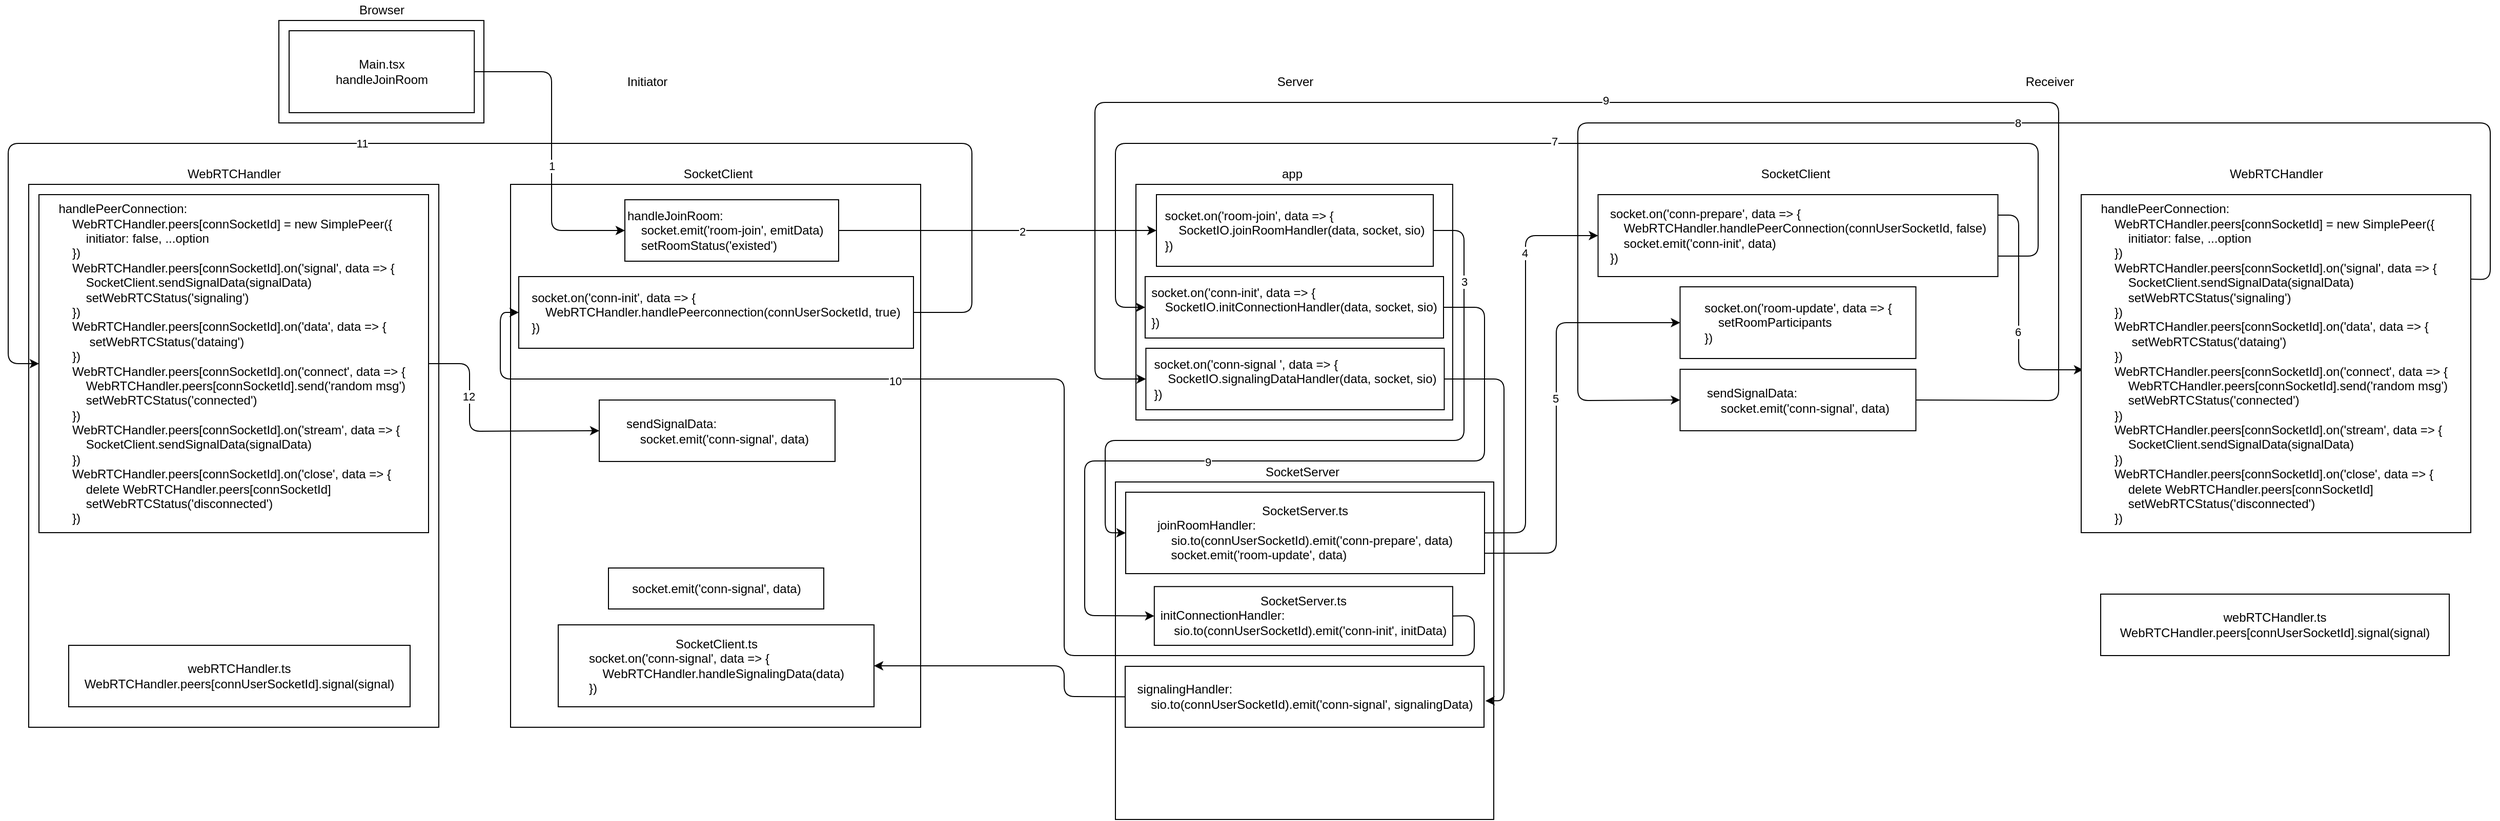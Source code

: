 <mxfile>
    <diagram id="ODK6wR_N5Cge7k6LmodH" name="Page-1">
        <mxGraphModel dx="2060" dy="877" grid="1" gridSize="10" guides="1" tooltips="1" connect="1" arrows="1" fold="1" page="1" pageScale="1" pageWidth="827" pageHeight="1169" math="0" shadow="0">
            <root>
                <mxCell id="0"/>
                <mxCell id="1" parent="0"/>
                <mxCell id="108" value="" style="whiteSpace=wrap;html=1;" parent="1" vertex="1">
                    <mxGeometry x="70" y="200" width="400" height="530" as="geometry"/>
                </mxCell>
                <mxCell id="116" value="" style="whiteSpace=wrap;html=1;" parent="1" vertex="1">
                    <mxGeometry x="1130" y="490.52" width="369" height="329.48" as="geometry"/>
                </mxCell>
                <mxCell id="96" value="SocketClient" style="text;html=1;align=center;verticalAlign=middle;resizable=0;points=[];autosize=1;strokeColor=none;fillColor=none;" parent="1" vertex="1">
                    <mxGeometry x="1753.25" y="180" width="80" height="20" as="geometry"/>
                </mxCell>
                <mxCell id="92" value="`" style="whiteSpace=wrap;html=1;" parent="1" vertex="1">
                    <mxGeometry x="540" y="200" width="400" height="530" as="geometry"/>
                </mxCell>
                <mxCell id="67" value="" style="whiteSpace=wrap;html=1;" parent="1" vertex="1">
                    <mxGeometry x="1150" y="200" width="308.94" height="230" as="geometry"/>
                </mxCell>
                <mxCell id="3" value="" style="rounded=0;whiteSpace=wrap;html=1;" parent="1" vertex="1">
                    <mxGeometry x="314" y="40" width="200" height="100" as="geometry"/>
                </mxCell>
                <mxCell id="5" value="" style="edgeStyle=none;html=1;entryX=0;entryY=0.5;entryDx=0;entryDy=0;" parent="1" source="6" target="124" edge="1">
                    <mxGeometry relative="1" as="geometry">
                        <mxPoint x="640" y="245" as="targetPoint"/>
                        <Array as="points">
                            <mxPoint x="580" y="90"/>
                            <mxPoint x="580" y="245"/>
                        </Array>
                    </mxGeometry>
                </mxCell>
                <mxCell id="77" value="1" style="edgeLabel;html=1;align=center;verticalAlign=middle;resizable=0;points=[];" parent="5" vertex="1" connectable="0">
                    <mxGeometry x="-0.212" y="-3" relative="1" as="geometry">
                        <mxPoint x="3" y="48" as="offset"/>
                    </mxGeometry>
                </mxCell>
                <mxCell id="6" value="Main.tsx&lt;br&gt;handleJoinRoom" style="rounded=0;whiteSpace=wrap;html=1;" parent="1" vertex="1">
                    <mxGeometry x="324" y="50" width="180.63" height="80" as="geometry"/>
                </mxCell>
                <mxCell id="7" value="" style="edgeStyle=none;html=1;exitX=1;exitY=0.5;exitDx=0;exitDy=0;" parent="1" source="124" target="11" edge="1">
                    <mxGeometry relative="1" as="geometry">
                        <mxPoint x="820" y="245" as="sourcePoint"/>
                    </mxGeometry>
                </mxCell>
                <mxCell id="78" value="2" style="edgeLabel;html=1;align=center;verticalAlign=middle;resizable=0;points=[];" parent="7" vertex="1" connectable="0">
                    <mxGeometry x="0.152" y="-1" relative="1" as="geometry">
                        <mxPoint as="offset"/>
                    </mxGeometry>
                </mxCell>
                <mxCell id="69" style="edgeStyle=none;html=1;exitX=1;exitY=0.5;exitDx=0;exitDy=0;entryX=0;entryY=0.5;entryDx=0;entryDy=0;" parent="1" source="11" target="68" edge="1">
                    <mxGeometry relative="1" as="geometry">
                        <Array as="points">
                            <mxPoint x="1470" y="245"/>
                            <mxPoint x="1470" y="450"/>
                            <mxPoint x="1120" y="450"/>
                            <mxPoint x="1120" y="540"/>
                        </Array>
                        <mxPoint x="1120" y="540" as="targetPoint"/>
                    </mxGeometry>
                </mxCell>
                <mxCell id="79" value="3" style="edgeLabel;html=1;align=center;verticalAlign=middle;resizable=0;points=[];" parent="69" vertex="1" connectable="0">
                    <mxGeometry x="0.108" y="-1" relative="1" as="geometry">
                        <mxPoint y="-84" as="offset"/>
                    </mxGeometry>
                </mxCell>
                <mxCell id="97" value="3" style="edgeLabel;html=1;align=center;verticalAlign=middle;resizable=0;points=[];" parent="69" vertex="1" connectable="0">
                    <mxGeometry x="-0.069" y="-1" relative="1" as="geometry">
                        <mxPoint x="60" y="-149" as="offset"/>
                    </mxGeometry>
                </mxCell>
                <mxCell id="137" value="3" style="edgeLabel;html=1;align=center;verticalAlign=middle;resizable=0;points=[];" vertex="1" connectable="0" parent="69">
                    <mxGeometry x="-0.77" relative="1" as="geometry">
                        <mxPoint as="offset"/>
                    </mxGeometry>
                </mxCell>
                <mxCell id="11" value="&lt;div style=&quot;text-align: left&quot;&gt;&lt;span&gt;socket.on('room-join', &lt;/span&gt;&lt;span style=&quot;text-align: left&quot;&gt;data =&amp;gt; {&lt;/span&gt;&lt;/div&gt;&lt;div style=&quot;text-align: left&quot;&gt;&lt;span&gt;&amp;nbsp; &amp;nbsp; SocketIO.joinRoomHandler(data, socket, sio)&lt;/span&gt;&lt;/div&gt;&lt;span&gt;&lt;div style=&quot;text-align: left&quot;&gt;&lt;span&gt;})&lt;/span&gt;&lt;/div&gt;&lt;/span&gt;" style="rounded=0;whiteSpace=wrap;html=1;" parent="1" vertex="1">
                    <mxGeometry x="1170" y="210" width="270" height="70" as="geometry"/>
                </mxCell>
                <mxCell id="106" style="edgeStyle=none;html=1;exitX=1;exitY=0.25;exitDx=0;exitDy=0;entryX=0.005;entryY=0.518;entryDx=0;entryDy=0;entryPerimeter=0;" parent="1" source="18" target="99" edge="1">
                    <mxGeometry relative="1" as="geometry">
                        <Array as="points">
                            <mxPoint x="2011" y="230"/>
                            <mxPoint x="2011" y="381"/>
                        </Array>
                    </mxGeometry>
                </mxCell>
                <mxCell id="114" value="6" style="edgeLabel;html=1;align=center;verticalAlign=middle;resizable=0;points=[];" parent="106" vertex="1" connectable="0">
                    <mxGeometry x="0.146" y="-1" relative="1" as="geometry">
                        <mxPoint as="offset"/>
                    </mxGeometry>
                </mxCell>
                <mxCell id="118" style="edgeStyle=none;html=1;exitX=1;exitY=0.75;exitDx=0;exitDy=0;entryX=0;entryY=0.5;entryDx=0;entryDy=0;" parent="1" source="18" target="61" edge="1">
                    <mxGeometry relative="1" as="geometry">
                        <mxPoint x="1000" y="150" as="targetPoint"/>
                        <Array as="points">
                            <mxPoint x="2030" y="270"/>
                            <mxPoint x="2030" y="160"/>
                            <mxPoint x="1130" y="160"/>
                            <mxPoint x="1130" y="320"/>
                        </Array>
                    </mxGeometry>
                </mxCell>
                <mxCell id="119" value="7" style="edgeLabel;html=1;align=center;verticalAlign=middle;resizable=0;points=[];" parent="118" vertex="1" connectable="0">
                    <mxGeometry x="0.005" y="-2" relative="1" as="geometry">
                        <mxPoint as="offset"/>
                    </mxGeometry>
                </mxCell>
                <mxCell id="18" value="&lt;div style=&quot;text-align: left&quot;&gt;&lt;span&gt;socket.on('conn-prepare', data =&amp;gt; {&lt;/span&gt;&lt;/div&gt;&lt;div style=&quot;text-align: left&quot;&gt;&amp;nbsp; &amp;nbsp; WebRTCHandler.handlePeerConnection(connUserSocketId, false)&lt;/div&gt;&lt;div style=&quot;text-align: left&quot;&gt;&amp;nbsp; &amp;nbsp; socket.emit('conn-init', data)&lt;/div&gt;&lt;div style=&quot;text-align: left&quot;&gt;&lt;span&gt;})&lt;/span&gt;&lt;/div&gt;" style="whiteSpace=wrap;html=1;" parent="1" vertex="1">
                    <mxGeometry x="1600.75" y="210" width="390" height="80" as="geometry"/>
                </mxCell>
                <mxCell id="19" value="&lt;span style=&quot;text-align: left&quot;&gt;socket.on('room-update', data =&amp;gt; {&lt;/span&gt;&lt;br&gt;&lt;div style=&quot;text-align: left&quot;&gt;&lt;span&gt;&amp;nbsp; &amp;nbsp; setRoomParticipants&lt;/span&gt;&lt;/div&gt;&lt;div style=&quot;text-align: left&quot;&gt;&lt;span&gt;})&lt;/span&gt;&lt;/div&gt;" style="whiteSpace=wrap;html=1;" parent="1" vertex="1">
                    <mxGeometry x="1680.75" y="300" width="230" height="70" as="geometry"/>
                </mxCell>
                <mxCell id="20" value="SocketClient" style="text;html=1;align=center;verticalAlign=middle;resizable=0;points=[];autosize=1;strokeColor=none;fillColor=none;" parent="1" vertex="1">
                    <mxGeometry x="701.5" y="180" width="80" height="20" as="geometry"/>
                </mxCell>
                <mxCell id="115" style="edgeStyle=none;html=1;exitX=1;exitY=0.5;exitDx=0;exitDy=0;entryX=1.004;entryY=0.567;entryDx=0;entryDy=0;entryPerimeter=0;" parent="1" source="132" target="32" edge="1">
                    <mxGeometry relative="1" as="geometry">
                        <mxPoint x="1449.0" y="710.125" as="sourcePoint"/>
                        <Array as="points">
                            <mxPoint x="1509" y="390"/>
                            <mxPoint x="1509" y="704"/>
                        </Array>
                    </mxGeometry>
                </mxCell>
                <mxCell id="35" value="" style="edgeStyle=none;html=1;entryX=1;entryY=0.5;entryDx=0;entryDy=0;exitX=0;exitY=0.5;exitDx=0;exitDy=0;" parent="1" source="32" target="42" edge="1">
                    <mxGeometry relative="1" as="geometry">
                        <mxPoint x="1113" y="810" as="targetPoint"/>
                        <Array as="points">
                            <mxPoint x="1080" y="700"/>
                            <mxPoint x="1080" y="670"/>
                        </Array>
                    </mxGeometry>
                </mxCell>
                <mxCell id="32" value="&lt;div style=&quot;text-align: left&quot;&gt;&lt;span&gt;signalingHandler:&lt;/span&gt;&lt;/div&gt;&amp;nbsp; &amp;nbsp; sio.to(connUserSocketId).emit('conn-signal', signalingData)" style="whiteSpace=wrap;html=1;" parent="1" vertex="1">
                    <mxGeometry x="1139.5" y="670.52" width="350" height="59.48" as="geometry"/>
                </mxCell>
                <mxCell id="42" value="SocketClient.ts&lt;br&gt;&lt;div style=&quot;text-align: left&quot;&gt;&lt;span&gt;socket.on('conn-signal', data =&amp;gt; {&lt;br&gt;&amp;nbsp; &amp;nbsp; WebRTCHandler.handleSignalingData(data)&lt;/span&gt;&lt;/div&gt;&lt;div style=&quot;text-align: left&quot;&gt;&lt;span&gt;})&lt;/span&gt;&lt;br&gt;&lt;/div&gt;" style="whiteSpace=wrap;html=1;" parent="1" vertex="1">
                    <mxGeometry x="586.5" y="630" width="308" height="80" as="geometry"/>
                </mxCell>
                <mxCell id="46" value="Browser" style="text;html=1;align=center;verticalAlign=middle;resizable=0;points=[];autosize=1;strokeColor=none;fillColor=none;" parent="1" vertex="1">
                    <mxGeometry x="384.32" y="20" width="60" height="20" as="geometry"/>
                </mxCell>
                <mxCell id="47" value="app" style="text;html=1;align=center;verticalAlign=middle;resizable=0;points=[];autosize=1;strokeColor=none;fillColor=none;" parent="1" vertex="1">
                    <mxGeometry x="1281.82" y="180" width="40" height="20" as="geometry"/>
                </mxCell>
                <mxCell id="49" value="&lt;span style=&quot;text-align: left&quot;&gt;socket.emit('conn-signal', data)&lt;/span&gt;" style="whiteSpace=wrap;html=1;" parent="1" vertex="1">
                    <mxGeometry x="635.5" y="574.5" width="210" height="40" as="geometry"/>
                </mxCell>
                <mxCell id="51" value="Server" style="text;html=1;align=center;verticalAlign=middle;resizable=0;points=[];autosize=1;strokeColor=none;fillColor=none;" parent="1" vertex="1">
                    <mxGeometry x="1280.21" y="90" width="50" height="20" as="geometry"/>
                </mxCell>
                <mxCell id="71" style="edgeStyle=none;html=1;exitX=1;exitY=0.5;exitDx=0;exitDy=0;entryX=0;entryY=0.5;entryDx=0;entryDy=0;" parent="1" source="61" target="70" edge="1">
                    <mxGeometry relative="1" as="geometry">
                        <Array as="points">
                            <mxPoint x="1490" y="320"/>
                            <mxPoint x="1490" y="470"/>
                            <mxPoint x="1100" y="470"/>
                            <mxPoint x="1100" y="621"/>
                        </Array>
                    </mxGeometry>
                </mxCell>
                <mxCell id="127" value="9" style="edgeLabel;html=1;align=center;verticalAlign=middle;resizable=0;points=[];" parent="71" vertex="1" connectable="0">
                    <mxGeometry x="0.227" y="-1" relative="1" as="geometry">
                        <mxPoint x="30" y="2" as="offset"/>
                    </mxGeometry>
                </mxCell>
                <mxCell id="61" value="&lt;div style=&quot;text-align: left&quot;&gt;&lt;span&gt;socket.on('conn-init', data =&amp;gt; {&lt;/span&gt;&lt;/div&gt;&lt;span&gt;&lt;div style=&quot;text-align: left&quot;&gt;&lt;span&gt;&amp;nbsp; &amp;nbsp; SocketIO.initConnectionHandler(data, socket, sio)&lt;/span&gt;&lt;/div&gt;&lt;div style=&quot;text-align: left&quot;&gt;&lt;span&gt;})&lt;/span&gt;&lt;/div&gt;&lt;/span&gt;" style="whiteSpace=wrap;html=1;align=center;" parent="1" vertex="1">
                    <mxGeometry x="1158.98" y="290" width="291.02" height="60" as="geometry"/>
                </mxCell>
                <mxCell id="13" value="SocketServer" style="text;html=1;align=center;verticalAlign=middle;resizable=0;points=[];autosize=1;strokeColor=none;fillColor=none;" parent="1" vertex="1">
                    <mxGeometry x="1266.89" y="470.52" width="90" height="20" as="geometry"/>
                </mxCell>
                <mxCell id="89" style="edgeStyle=none;html=1;exitX=1;exitY=0.5;exitDx=0;exitDy=0;entryX=0;entryY=0.5;entryDx=0;entryDy=0;" parent="1" source="68" target="18" edge="1">
                    <mxGeometry relative="1" as="geometry">
                        <mxPoint x="1572.89" y="260.5" as="targetPoint"/>
                        <Array as="points">
                            <mxPoint x="1530" y="540"/>
                            <mxPoint x="1530" y="250"/>
                        </Array>
                    </mxGeometry>
                </mxCell>
                <mxCell id="94" value="4" style="edgeLabel;html=1;align=center;verticalAlign=middle;resizable=0;points=[];" parent="89" vertex="1" connectable="0">
                    <mxGeometry x="0.074" y="1" relative="1" as="geometry">
                        <mxPoint y="-98" as="offset"/>
                    </mxGeometry>
                </mxCell>
                <mxCell id="93" style="edgeStyle=none;html=1;exitX=1;exitY=0.75;exitDx=0;exitDy=0;entryX=0;entryY=0.5;entryDx=0;entryDy=0;" parent="1" source="68" target="19" edge="1">
                    <mxGeometry relative="1" as="geometry">
                        <Array as="points">
                            <mxPoint x="1560" y="560"/>
                            <mxPoint x="1560" y="335"/>
                        </Array>
                    </mxGeometry>
                </mxCell>
                <mxCell id="112" value="5" style="edgeLabel;html=1;align=center;verticalAlign=middle;resizable=0;points=[];" parent="93" vertex="1" connectable="0">
                    <mxGeometry x="0.065" y="1" relative="1" as="geometry">
                        <mxPoint as="offset"/>
                    </mxGeometry>
                </mxCell>
                <mxCell id="68" value="SocketServer.ts&lt;br&gt;&lt;div style=&quot;text-align: left&quot;&gt;&lt;span&gt;joinRoomHandler:&lt;/span&gt;&lt;/div&gt;&lt;div style=&quot;text-align: left&quot;&gt;&lt;/div&gt;&lt;div style=&quot;text-align: left&quot;&gt;&lt;span&gt;&amp;nbsp; &amp;nbsp;&amp;nbsp;&lt;/span&gt;sio.to(connUserSocketId).emit&lt;span&gt;('conn-prepare', data)&lt;/span&gt;&lt;/div&gt;&lt;div style=&quot;text-align: left&quot;&gt;&lt;span&gt;&amp;nbsp; &amp;nbsp; socket.emit('room-update', data)&lt;/span&gt;&lt;/div&gt;" style="whiteSpace=wrap;html=1;" parent="1" vertex="1">
                    <mxGeometry x="1140" y="500.52" width="350" height="79.48" as="geometry"/>
                </mxCell>
                <mxCell id="73" style="edgeStyle=none;html=1;exitX=1;exitY=0.5;exitDx=0;exitDy=0;entryX=0;entryY=0.5;entryDx=0;entryDy=0;" parent="1" source="70" target="72" edge="1">
                    <mxGeometry relative="1" as="geometry">
                        <Array as="points">
                            <mxPoint x="1480" y="621"/>
                            <mxPoint x="1480" y="660"/>
                            <mxPoint x="1080" y="660"/>
                            <mxPoint x="1080" y="390"/>
                            <mxPoint x="530" y="390"/>
                            <mxPoint x="530" y="325"/>
                        </Array>
                    </mxGeometry>
                </mxCell>
                <mxCell id="128" value="10" style="edgeLabel;html=1;align=center;verticalAlign=middle;resizable=0;points=[];" parent="73" vertex="1" connectable="0">
                    <mxGeometry x="0.314" y="2" relative="1" as="geometry">
                        <mxPoint as="offset"/>
                    </mxGeometry>
                </mxCell>
                <mxCell id="70" value="SocketServer.ts&lt;br&gt;&lt;div style=&quot;text-align: left&quot;&gt;&lt;span&gt;initConnectionHandler:&lt;/span&gt;&lt;/div&gt;&lt;div style=&quot;text-align: left&quot;&gt;&lt;span&gt;&amp;nbsp; &amp;nbsp; sio.to(connUserSocketId).emit('conn-init', initData)&lt;/span&gt;&lt;/div&gt;" style="whiteSpace=wrap;html=1;" parent="1" vertex="1">
                    <mxGeometry x="1167.91" y="592.64" width="291.03" height="57.36" as="geometry"/>
                </mxCell>
                <mxCell id="122" style="edgeStyle=none;html=1;entryX=0;entryY=0.5;entryDx=0;entryDy=0;exitX=1;exitY=0.5;exitDx=0;exitDy=0;" parent="1" source="72" target="136" edge="1">
                    <mxGeometry relative="1" as="geometry">
                        <mxPoint x="80" y="400" as="targetPoint"/>
                        <mxPoint x="930" y="430" as="sourcePoint"/>
                        <Array as="points">
                            <mxPoint x="990" y="325"/>
                            <mxPoint x="990" y="160"/>
                            <mxPoint x="50" y="160"/>
                            <mxPoint x="50" y="375"/>
                        </Array>
                    </mxGeometry>
                </mxCell>
                <mxCell id="123" value="11" style="edgeLabel;html=1;align=center;verticalAlign=middle;resizable=0;points=[];" parent="122" vertex="1" connectable="0">
                    <mxGeometry x="0.148" y="4" relative="1" as="geometry">
                        <mxPoint x="-10" y="-4" as="offset"/>
                    </mxGeometry>
                </mxCell>
                <mxCell id="72" value="&lt;div style=&quot;text-align: left&quot;&gt;&lt;span&gt;socket.on('conn-init', data =&amp;gt; {&lt;/span&gt;&lt;/div&gt;&lt;div style=&quot;text-align: left&quot;&gt;&lt;span&gt;&amp;nbsp; &amp;nbsp; WebRTCHandler.handlePeerconnection(connUserSocketId, true)&lt;/span&gt;&lt;/div&gt;&lt;div style=&quot;text-align: left&quot;&gt;&lt;span&gt;})&lt;/span&gt;&lt;/div&gt;" style="whiteSpace=wrap;html=1;" parent="1" vertex="1">
                    <mxGeometry x="548" y="290" width="385" height="70" as="geometry"/>
                </mxCell>
                <mxCell id="88" value="Initiator" style="text;html=1;align=center;verticalAlign=middle;resizable=0;points=[];autosize=1;strokeColor=none;fillColor=none;" parent="1" vertex="1">
                    <mxGeometry x="648" y="90" width="50" height="20" as="geometry"/>
                </mxCell>
                <mxCell id="90" value="Receiver" style="text;html=1;align=center;verticalAlign=middle;resizable=0;points=[];autosize=1;strokeColor=none;fillColor=none;" parent="1" vertex="1">
                    <mxGeometry x="2010.75" y="90" width="60" height="20" as="geometry"/>
                </mxCell>
                <mxCell id="125" style="edgeStyle=none;html=1;exitX=1;exitY=0.25;exitDx=0;exitDy=0;entryX=0;entryY=0.5;entryDx=0;entryDy=0;" parent="1" source="99" target="117" edge="1">
                    <mxGeometry relative="1" as="geometry">
                        <mxPoint x="2452" y="292.5" as="sourcePoint"/>
                        <mxPoint x="1680.75" y="410.52" as="targetPoint"/>
                        <Array as="points">
                            <mxPoint x="2471" y="293"/>
                            <mxPoint x="2471" y="140"/>
                            <mxPoint x="1581" y="140"/>
                            <mxPoint x="1581" y="411"/>
                        </Array>
                    </mxGeometry>
                </mxCell>
                <mxCell id="126" value="8" style="edgeLabel;html=1;align=center;verticalAlign=middle;resizable=0;points=[];" parent="125" vertex="1" connectable="0">
                    <mxGeometry x="-0.169" y="1" relative="1" as="geometry">
                        <mxPoint x="-38" y="-1" as="offset"/>
                    </mxGeometry>
                </mxCell>
                <mxCell id="99" value="&lt;div style=&quot;text-align: left&quot;&gt;&lt;span&gt;handlePeerConnection:&lt;/span&gt;&lt;/div&gt;&lt;div style=&quot;text-align: left&quot;&gt;&lt;span&gt;&amp;nbsp; &amp;nbsp; WebRTCHandler.peers[connSocketId] = new SimplePeer({&lt;/span&gt;&lt;/div&gt;&lt;div style=&quot;text-align: left&quot;&gt;&lt;span&gt;&lt;span style=&quot;white-space: pre&quot;&gt;&#9;&lt;/span&gt;initiator: false, ...option&lt;br&gt;&lt;/span&gt;&lt;/div&gt;&lt;div style=&quot;text-align: left&quot;&gt;&lt;span&gt;&amp;nbsp; &amp;nbsp; }&lt;/span&gt;&lt;span&gt;)&lt;/span&gt;&lt;/div&gt;&lt;div style=&quot;text-align: left&quot;&gt;&lt;span&gt;&amp;nbsp; &amp;nbsp;&amp;nbsp;&lt;/span&gt;&lt;span&gt;WebRTCHandler.peers[connSocketId].on('signal', data =&amp;gt; {&lt;/span&gt;&lt;/div&gt;&lt;div style=&quot;text-align: left&quot;&gt;&lt;div&gt;&lt;span style=&quot;white-space: pre&quot;&gt;&#9;&lt;/span&gt;SocketClient.sendSignalData(signalData)&lt;/div&gt;&lt;div&gt;&lt;span&gt;&#9;&lt;/span&gt;&lt;span&gt;&#9;&lt;/span&gt;&amp;nbsp;&lt;span&gt;&#9;&lt;/span&gt;&amp;nbsp;&lt;span&gt;&#9;&lt;/span&gt;&amp;nbsp;&lt;span style=&quot;white-space: pre&quot;&gt;&#9;&lt;/span&gt;setWebRTCStatus('signaling')&lt;br&gt;&lt;/div&gt;&lt;div&gt;&amp;nbsp; &amp;nbsp; })&lt;/div&gt;&lt;div&gt;&amp;nbsp; &amp;nbsp;&amp;nbsp;&lt;span&gt;WebRTCHandler.peers[connSocketId].on('data', data =&amp;gt; {&lt;/span&gt;&lt;/div&gt;&lt;div&gt;&lt;span&gt;&amp;nbsp;&amp;nbsp;&lt;span&gt;&amp;nbsp; &amp;nbsp; &amp;nbsp; &amp;nbsp;&lt;/span&gt;setWebRTCStatus('dataing')&lt;/span&gt;&lt;/div&gt;&lt;/div&gt;&lt;div style=&quot;text-align: left&quot;&gt;&lt;div&gt;&lt;div&gt;&amp;nbsp; &amp;nbsp; })&lt;/div&gt;&lt;/div&gt;&lt;div&gt;&amp;nbsp; &amp;nbsp;&amp;nbsp;&lt;span&gt;WebRTCHandler.peers[connSocketId].on('connect', data =&amp;gt; {&lt;/span&gt;&lt;/div&gt;&lt;div&gt;&amp;nbsp;&lt;span&gt;&#9;&lt;/span&gt;&amp;nbsp;&lt;span style=&quot;white-space: pre&quot;&gt;&#9;&lt;/span&gt;WebRTCHandler.peers[connSocketId].send('random msg')&amp;nbsp;&lt;/div&gt;&lt;div&gt;&lt;span&gt;&lt;span style=&quot;white-space: pre&quot;&gt;&#9;&lt;/span&gt;setWebRTCStatus('connected')&lt;/span&gt;&lt;div&gt;&amp;nbsp; &amp;nbsp; })&lt;/div&gt;&lt;/div&gt;&lt;div&gt;&amp;nbsp; &amp;nbsp;&amp;nbsp;&lt;span&gt;WebRTCHandler.peers[connSocketId].on('stream', data =&amp;gt; {&lt;/span&gt;&lt;/div&gt;&lt;div&gt;&lt;span style=&quot;white-space: pre&quot;&gt;&#9;&lt;/span&gt;SocketClient.sendSignalData(signalData)&lt;/div&gt;&lt;/div&gt;&lt;div style=&quot;text-align: left&quot;&gt;&lt;div&gt;&lt;div&gt;&amp;nbsp; &amp;nbsp; })&lt;/div&gt;&lt;/div&gt;&lt;div&gt;&amp;nbsp; &amp;nbsp;&amp;nbsp;&lt;span&gt;WebRTCHandler.peers[connSocketId].on('close', data =&amp;gt; {&lt;/span&gt;&lt;/div&gt;&lt;div&gt;&lt;span&gt;&lt;span style=&quot;white-space: pre&quot;&gt;&#9;&lt;/span&gt;delete WebRTCHandler.peers[connSocketId]&lt;/span&gt;&lt;/div&gt;&lt;div&gt;&lt;span style=&quot;white-space: pre&quot;&gt;&#9;&lt;/span&gt;setWebRTCStatus('disconnected')&lt;br&gt;&lt;/div&gt;&lt;div&gt;&lt;span&gt;&amp;nbsp; &amp;nbsp; })&lt;/span&gt;&lt;/div&gt;&lt;/div&gt;" style="whiteSpace=wrap;html=1;" parent="1" vertex="1">
                    <mxGeometry x="2072" y="210" width="380" height="330" as="geometry"/>
                </mxCell>
                <mxCell id="100" value="webRTCHandler.ts&lt;br&gt;WebRTCHandler.peers[connUserSocketId].signal(signal)" style="whiteSpace=wrap;html=1;" parent="1" vertex="1">
                    <mxGeometry x="2091" y="600" width="340" height="60" as="geometry"/>
                </mxCell>
                <mxCell id="101" value="WebRTCHandler" style="text;html=1;align=center;verticalAlign=middle;resizable=0;points=[];autosize=1;strokeColor=none;fillColor=none;" parent="1" vertex="1">
                    <mxGeometry x="2207" y="180" width="110" height="20" as="geometry"/>
                </mxCell>
                <mxCell id="130" style="edgeStyle=none;html=1;exitX=1;exitY=0.5;exitDx=0;exitDy=0;entryX=0;entryY=0.5;entryDx=0;entryDy=0;" parent="1" source="136" target="129" edge="1">
                    <mxGeometry relative="1" as="geometry">
                        <mxPoint x="460" y="400" as="sourcePoint"/>
                        <Array as="points">
                            <mxPoint x="500" y="375"/>
                            <mxPoint x="500" y="441"/>
                        </Array>
                    </mxGeometry>
                </mxCell>
                <mxCell id="131" value="12" style="edgeLabel;html=1;align=center;verticalAlign=middle;resizable=0;points=[];" parent="130" vertex="1" connectable="0">
                    <mxGeometry x="-0.381" relative="1" as="geometry">
                        <mxPoint x="-1" as="offset"/>
                    </mxGeometry>
                </mxCell>
                <mxCell id="110" value="webRTCHandler.ts&lt;br&gt;WebRTCHandler.peers[connUserSocketId].signal(signal)" style="whiteSpace=wrap;html=1;" parent="1" vertex="1">
                    <mxGeometry x="109" y="650" width="333" height="60" as="geometry"/>
                </mxCell>
                <mxCell id="111" value="WebRTCHandler" style="text;html=1;align=center;verticalAlign=middle;resizable=0;points=[];autosize=1;strokeColor=none;fillColor=none;" parent="1" vertex="1">
                    <mxGeometry x="215" y="180" width="110" height="20" as="geometry"/>
                </mxCell>
                <mxCell id="133" style="edgeStyle=none;html=1;exitX=1;exitY=0.5;exitDx=0;exitDy=0;entryX=0;entryY=0.5;entryDx=0;entryDy=0;" parent="1" source="117" target="132" edge="1">
                    <mxGeometry relative="1" as="geometry">
                        <mxPoint x="975.6" y="120" as="targetPoint"/>
                        <Array as="points">
                            <mxPoint x="2050" y="411"/>
                            <mxPoint x="2050" y="120"/>
                            <mxPoint x="1110" y="120"/>
                            <mxPoint x="1110" y="390"/>
                        </Array>
                    </mxGeometry>
                </mxCell>
                <mxCell id="135" value="9" style="edgeLabel;html=1;align=center;verticalAlign=middle;resizable=0;points=[];" parent="133" vertex="1" connectable="0">
                    <mxGeometry x="0.033" y="-2" relative="1" as="geometry">
                        <mxPoint as="offset"/>
                    </mxGeometry>
                </mxCell>
                <mxCell id="117" value="&lt;div style=&quot;text-align: left&quot;&gt;&lt;span&gt;sendSignalData:&lt;/span&gt;&lt;br&gt;&lt;/div&gt;&lt;div style=&quot;text-align: left&quot;&gt;&lt;span&gt;&amp;nbsp; &amp;nbsp; socket.emit('conn-signal', data)&lt;/span&gt;&lt;/div&gt;" style="whiteSpace=wrap;html=1;" parent="1" vertex="1">
                    <mxGeometry x="1680.75" y="380.52" width="230" height="60" as="geometry"/>
                </mxCell>
                <mxCell id="124" value="&lt;span&gt;handleJoinRoom:&lt;/span&gt;&lt;br&gt;&lt;span&gt;&amp;nbsp; &amp;nbsp; socket.emit('room-join', emitData)&lt;/span&gt;&lt;br&gt;&lt;span&gt;&amp;nbsp; &amp;nbsp; setRoomStatus('existed')&lt;/span&gt;" style="whiteSpace=wrap;html=1;align=left;" parent="1" vertex="1">
                    <mxGeometry x="651.5" y="215" width="208.5" height="60" as="geometry"/>
                </mxCell>
                <mxCell id="129" value="&lt;div style=&quot;text-align: left&quot;&gt;&lt;span&gt;sendSignalData:&lt;/span&gt;&lt;br&gt;&lt;/div&gt;&lt;div style=&quot;text-align: left&quot;&gt;&lt;span&gt;&amp;nbsp; &amp;nbsp; socket.emit('conn-signal', data)&lt;/span&gt;&lt;/div&gt;" style="whiteSpace=wrap;html=1;" parent="1" vertex="1">
                    <mxGeometry x="626.5" y="410.52" width="230" height="60" as="geometry"/>
                </mxCell>
                <mxCell id="132" value="&lt;div style=&quot;text-align: left&quot;&gt;&lt;span&gt;socket.on('conn-signal ', data =&amp;gt; {&lt;/span&gt;&lt;/div&gt;&lt;span&gt;&lt;div style=&quot;text-align: left&quot;&gt;&lt;span&gt;&amp;nbsp; &amp;nbsp; SocketIO.signalingDataHandler(data, socket, sio)&lt;/span&gt;&lt;/div&gt;&lt;div style=&quot;text-align: left&quot;&gt;&lt;span&gt;})&lt;/span&gt;&lt;/div&gt;&lt;/span&gt;" style="whiteSpace=wrap;html=1;align=center;" parent="1" vertex="1">
                    <mxGeometry x="1159.7" y="360" width="291.02" height="60" as="geometry"/>
                </mxCell>
                <mxCell id="136" value="&lt;div style=&quot;text-align: left&quot;&gt;&lt;span&gt;handlePeerConnection:&lt;/span&gt;&lt;/div&gt;&lt;div style=&quot;text-align: left&quot;&gt;&lt;span&gt;&amp;nbsp; &amp;nbsp; WebRTCHandler.peers[connSocketId] = new SimplePeer({&lt;/span&gt;&lt;/div&gt;&lt;div style=&quot;text-align: left&quot;&gt;&lt;span&gt;&lt;span style=&quot;white-space: pre&quot;&gt;&#9;&lt;/span&gt;initiator: false, ...option&lt;br&gt;&lt;/span&gt;&lt;/div&gt;&lt;div style=&quot;text-align: left&quot;&gt;&lt;span&gt;&amp;nbsp; &amp;nbsp; }&lt;/span&gt;&lt;span&gt;)&lt;/span&gt;&lt;/div&gt;&lt;div style=&quot;text-align: left&quot;&gt;&lt;span&gt;&amp;nbsp; &amp;nbsp;&amp;nbsp;&lt;/span&gt;&lt;span&gt;WebRTCHandler.peers[connSocketId].on('signal', data =&amp;gt; {&lt;/span&gt;&lt;/div&gt;&lt;div style=&quot;text-align: left&quot;&gt;&lt;div&gt;&lt;span style=&quot;white-space: pre&quot;&gt;&#9;&lt;/span&gt;SocketClient.sendSignalData(signalData)&lt;/div&gt;&lt;div&gt;&lt;span&gt;&#9;&lt;/span&gt;&lt;span&gt;&#9;&lt;/span&gt;&amp;nbsp;&lt;span&gt;&#9;&lt;/span&gt;&amp;nbsp;&lt;span&gt;&#9;&lt;/span&gt;&amp;nbsp;&lt;span style=&quot;white-space: pre&quot;&gt;&#9;&lt;/span&gt;setWebRTCStatus('signaling')&lt;br&gt;&lt;/div&gt;&lt;div&gt;&amp;nbsp; &amp;nbsp; })&lt;/div&gt;&lt;div&gt;&amp;nbsp; &amp;nbsp;&amp;nbsp;&lt;span&gt;WebRTCHandler.peers[connSocketId].on('data', data =&amp;gt; {&lt;/span&gt;&lt;/div&gt;&lt;div&gt;&lt;span&gt;&amp;nbsp;&amp;nbsp;&lt;span&gt;&amp;nbsp; &amp;nbsp; &amp;nbsp; &amp;nbsp;&lt;/span&gt;setWebRTCStatus('dataing')&lt;/span&gt;&lt;/div&gt;&lt;/div&gt;&lt;div style=&quot;text-align: left&quot;&gt;&lt;div&gt;&lt;div&gt;&amp;nbsp; &amp;nbsp; })&lt;/div&gt;&lt;/div&gt;&lt;div&gt;&amp;nbsp; &amp;nbsp;&amp;nbsp;&lt;span&gt;WebRTCHandler.peers[connSocketId].on('connect', data =&amp;gt; {&lt;/span&gt;&lt;/div&gt;&lt;div&gt;&amp;nbsp;&lt;span&gt;&#9;&lt;/span&gt;&amp;nbsp;&lt;span style=&quot;white-space: pre&quot;&gt;&#9;&lt;/span&gt;WebRTCHandler.peers[connSocketId].send('random msg')&amp;nbsp;&lt;/div&gt;&lt;div&gt;&lt;span&gt;&lt;span style=&quot;white-space: pre&quot;&gt;&#9;&lt;/span&gt;setWebRTCStatus('connected')&lt;/span&gt;&lt;div&gt;&amp;nbsp; &amp;nbsp; })&lt;/div&gt;&lt;/div&gt;&lt;div&gt;&amp;nbsp; &amp;nbsp;&amp;nbsp;&lt;span&gt;WebRTCHandler.peers[connSocketId].on('stream', data =&amp;gt; {&lt;/span&gt;&lt;/div&gt;&lt;div&gt;&lt;span style=&quot;white-space: pre&quot;&gt;&#9;&lt;/span&gt;SocketClient.sendSignalData(signalData)&lt;/div&gt;&lt;/div&gt;&lt;div style=&quot;text-align: left&quot;&gt;&lt;div&gt;&lt;div&gt;&amp;nbsp; &amp;nbsp; })&lt;/div&gt;&lt;/div&gt;&lt;div&gt;&amp;nbsp; &amp;nbsp;&amp;nbsp;&lt;span&gt;WebRTCHandler.peers[connSocketId].on('close', data =&amp;gt; {&lt;/span&gt;&lt;/div&gt;&lt;div&gt;&lt;span&gt;&lt;span style=&quot;white-space: pre&quot;&gt;&#9;&lt;/span&gt;delete WebRTCHandler.peers[connSocketId]&lt;/span&gt;&lt;/div&gt;&lt;div&gt;&lt;span style=&quot;white-space: pre&quot;&gt;&#9;&lt;/span&gt;setWebRTCStatus('disconnected')&lt;br&gt;&lt;/div&gt;&lt;div&gt;&lt;span&gt;&amp;nbsp; &amp;nbsp; })&lt;/span&gt;&lt;/div&gt;&lt;/div&gt;" style="whiteSpace=wrap;html=1;" parent="1" vertex="1">
                    <mxGeometry x="80" y="210" width="380" height="330" as="geometry"/>
                </mxCell>
            </root>
        </mxGraphModel>
    </diagram>
</mxfile>